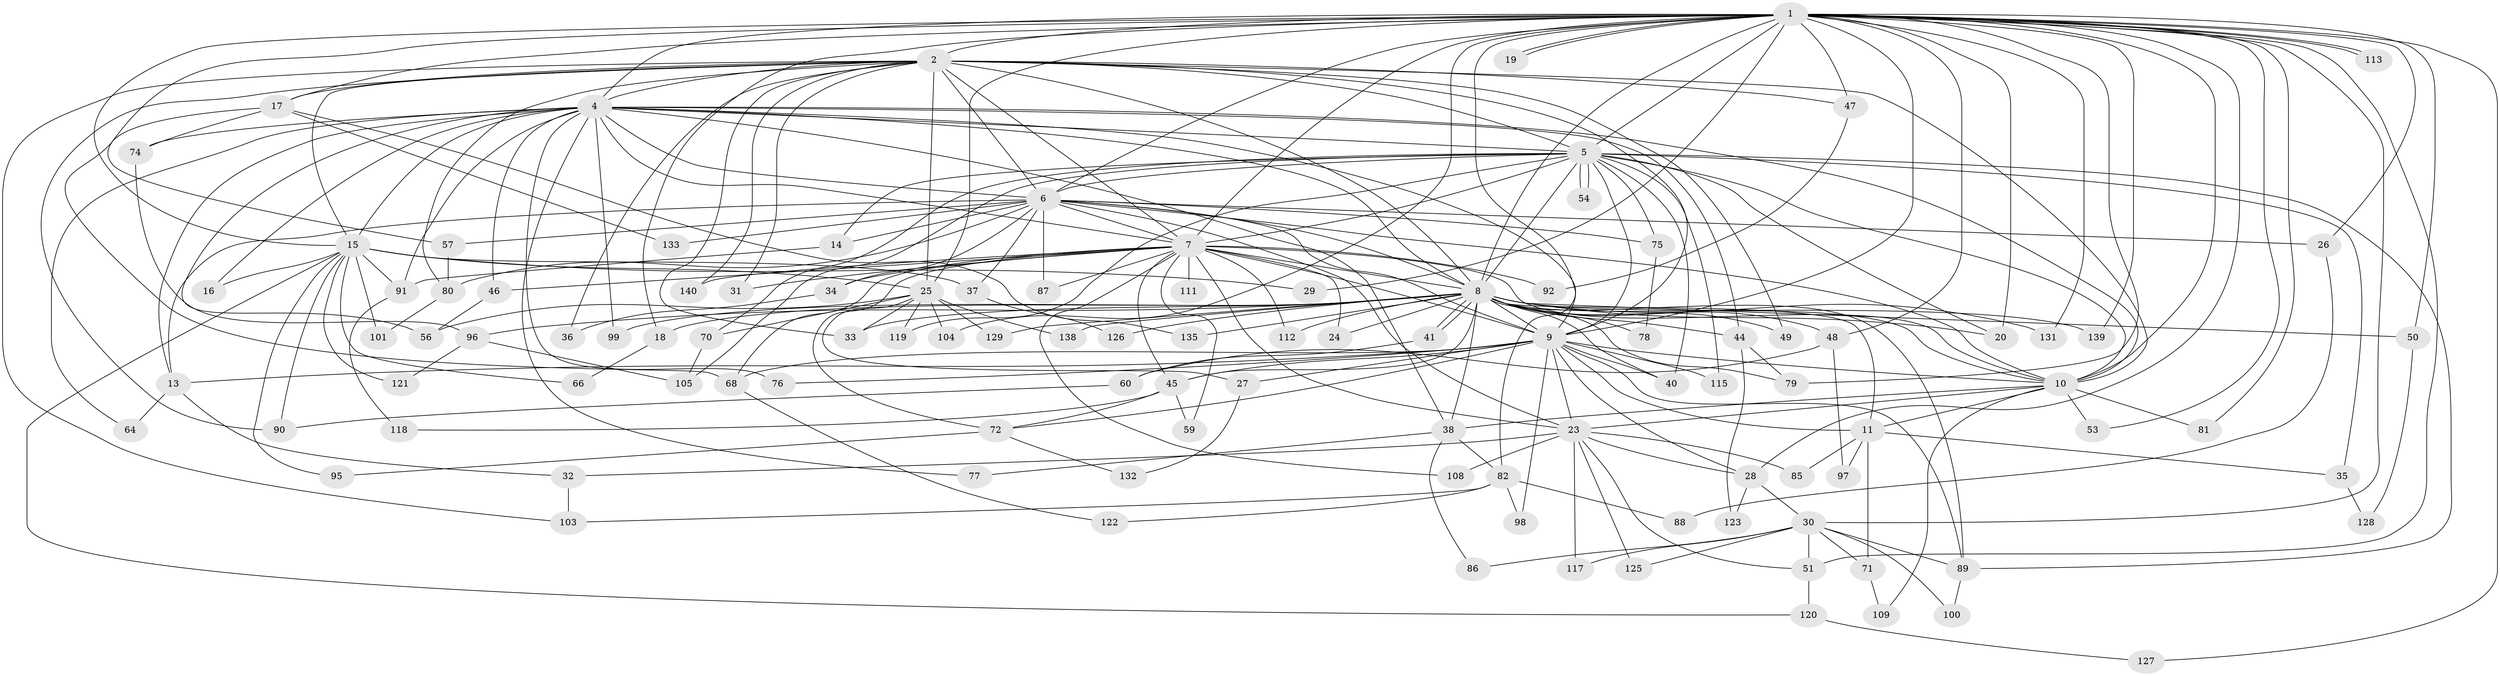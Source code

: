 // original degree distribution, {32: 0.0070921985815602835, 21: 0.014184397163120567, 14: 0.0070921985815602835, 24: 0.0070921985815602835, 19: 0.014184397163120567, 34: 0.0070921985815602835, 22: 0.0070921985815602835, 18: 0.0070921985815602835, 5: 0.06382978723404255, 4: 0.07801418439716312, 3: 0.24822695035460993, 12: 0.0070921985815602835, 2: 0.49645390070921985, 9: 0.02127659574468085, 11: 0.0070921985815602835, 6: 0.0070921985815602835}
// Generated by graph-tools (version 1.1) at 2025/10/02/27/25 16:10:57]
// undirected, 108 vertices, 257 edges
graph export_dot {
graph [start="1"]
  node [color=gray90,style=filled];
  1 [super="+3"];
  2 [super="+12"];
  4 [super="+130"];
  5 [super="+69"];
  6 [super="+83"];
  7 [super="+21"];
  8 [super="+62"];
  9 [super="+93"];
  10 [super="+73"];
  11 [super="+22"];
  13 [super="+116"];
  14;
  15 [super="+61"];
  16;
  17 [super="+55"];
  18;
  19;
  20 [super="+65"];
  23 [super="+42"];
  24;
  25 [super="+39"];
  26;
  27;
  28 [super="+52"];
  29;
  30 [super="+94"];
  31;
  32 [super="+107"];
  33 [super="+58"];
  34;
  35;
  36;
  37;
  38 [super="+43"];
  40 [super="+124"];
  41;
  44;
  45 [super="+63"];
  46 [super="+136"];
  47;
  48;
  49 [super="+106"];
  50;
  51 [super="+67"];
  53;
  54;
  56;
  57;
  59;
  60;
  64;
  66;
  68 [super="+84"];
  70;
  71;
  72 [super="+102"];
  74;
  75;
  76;
  77;
  78;
  79 [super="+137"];
  80 [super="+110"];
  81;
  82;
  85;
  86;
  87;
  88;
  89;
  90 [super="+134"];
  91 [super="+141"];
  92;
  95;
  96;
  97;
  98;
  99;
  100;
  101;
  103;
  104;
  105 [super="+114"];
  108;
  109;
  111;
  112;
  113;
  115;
  117;
  118;
  119;
  120;
  121;
  122;
  123;
  125;
  126;
  127;
  128;
  129;
  131;
  132;
  133;
  135;
  138;
  139;
  140;
  1 -- 2 [weight=3];
  1 -- 4 [weight=2];
  1 -- 5 [weight=2];
  1 -- 6 [weight=2];
  1 -- 7 [weight=2];
  1 -- 8 [weight=2];
  1 -- 9 [weight=2];
  1 -- 10 [weight=2];
  1 -- 17 [weight=2];
  1 -- 18;
  1 -- 19;
  1 -- 19;
  1 -- 20;
  1 -- 28;
  1 -- 29;
  1 -- 30;
  1 -- 47;
  1 -- 48;
  1 -- 50;
  1 -- 53;
  1 -- 57;
  1 -- 81;
  1 -- 104;
  1 -- 113;
  1 -- 113;
  1 -- 127;
  1 -- 131;
  1 -- 15;
  1 -- 139;
  1 -- 82;
  1 -- 51;
  1 -- 25;
  1 -- 26;
  1 -- 79;
  2 -- 4;
  2 -- 5;
  2 -- 6;
  2 -- 7;
  2 -- 8 [weight=2];
  2 -- 9;
  2 -- 10;
  2 -- 15;
  2 -- 17;
  2 -- 25;
  2 -- 31;
  2 -- 33;
  2 -- 36;
  2 -- 47;
  2 -- 49;
  2 -- 90;
  2 -- 140;
  2 -- 80;
  2 -- 103;
  4 -- 5 [weight=2];
  4 -- 6;
  4 -- 7;
  4 -- 8;
  4 -- 9;
  4 -- 10 [weight=2];
  4 -- 13;
  4 -- 15;
  4 -- 16;
  4 -- 38;
  4 -- 44;
  4 -- 46;
  4 -- 56;
  4 -- 64;
  4 -- 74;
  4 -- 76;
  4 -- 77;
  4 -- 99;
  4 -- 91;
  5 -- 6;
  5 -- 7;
  5 -- 8;
  5 -- 9;
  5 -- 10;
  5 -- 14;
  5 -- 35;
  5 -- 40;
  5 -- 54;
  5 -- 54;
  5 -- 75;
  5 -- 89;
  5 -- 105;
  5 -- 115;
  5 -- 119;
  5 -- 70;
  5 -- 20;
  6 -- 7;
  6 -- 8;
  6 -- 9;
  6 -- 10;
  6 -- 14;
  6 -- 26;
  6 -- 34;
  6 -- 37;
  6 -- 57;
  6 -- 75;
  6 -- 87;
  6 -- 133;
  6 -- 80;
  6 -- 23;
  6 -- 13;
  7 -- 8;
  7 -- 9 [weight=2];
  7 -- 10;
  7 -- 24;
  7 -- 31;
  7 -- 46;
  7 -- 59;
  7 -- 87;
  7 -- 92;
  7 -- 111 [weight=2];
  7 -- 140;
  7 -- 68;
  7 -- 34;
  7 -- 72;
  7 -- 108;
  7 -- 45;
  7 -- 112;
  7 -- 23;
  8 -- 9;
  8 -- 10;
  8 -- 11;
  8 -- 18;
  8 -- 20;
  8 -- 24;
  8 -- 38;
  8 -- 40;
  8 -- 41;
  8 -- 41;
  8 -- 44;
  8 -- 45;
  8 -- 48;
  8 -- 49 [weight=2];
  8 -- 50;
  8 -- 78;
  8 -- 79;
  8 -- 89;
  8 -- 96;
  8 -- 99;
  8 -- 112;
  8 -- 131;
  8 -- 135;
  8 -- 138;
  8 -- 139;
  8 -- 129;
  8 -- 126;
  8 -- 33;
  9 -- 10;
  9 -- 11;
  9 -- 13;
  9 -- 23;
  9 -- 27;
  9 -- 68;
  9 -- 72;
  9 -- 76;
  9 -- 98;
  9 -- 115;
  9 -- 28;
  9 -- 45;
  9 -- 89;
  9 -- 40;
  10 -- 23;
  10 -- 53;
  10 -- 81;
  10 -- 109;
  10 -- 11;
  10 -- 38;
  11 -- 71;
  11 -- 85;
  11 -- 97;
  11 -- 35;
  13 -- 32;
  13 -- 64;
  14 -- 91;
  15 -- 16;
  15 -- 29;
  15 -- 37;
  15 -- 66;
  15 -- 91;
  15 -- 101;
  15 -- 120;
  15 -- 121;
  15 -- 95;
  15 -- 90;
  15 -- 25;
  17 -- 74;
  17 -- 135;
  17 -- 68;
  17 -- 133;
  18 -- 66;
  23 -- 28;
  23 -- 32;
  23 -- 51;
  23 -- 85;
  23 -- 108;
  23 -- 117;
  23 -- 125;
  25 -- 27;
  25 -- 33;
  25 -- 70;
  25 -- 104;
  25 -- 119;
  25 -- 129;
  25 -- 56;
  25 -- 138;
  26 -- 88;
  27 -- 132;
  28 -- 30;
  28 -- 123;
  30 -- 71;
  30 -- 86;
  30 -- 100;
  30 -- 117;
  30 -- 125;
  30 -- 51;
  30 -- 89;
  32 -- 103;
  34 -- 36;
  35 -- 128;
  37 -- 126;
  38 -- 82;
  38 -- 86;
  38 -- 77;
  41 -- 60;
  44 -- 79;
  44 -- 123;
  45 -- 59;
  45 -- 118;
  45 -- 72;
  46 -- 56;
  47 -- 92;
  48 -- 60;
  48 -- 97;
  50 -- 128;
  51 -- 120;
  57 -- 80;
  60 -- 90;
  68 -- 122;
  70 -- 105;
  71 -- 109;
  72 -- 95;
  72 -- 132;
  74 -- 96;
  75 -- 78;
  80 -- 101;
  82 -- 88;
  82 -- 98;
  82 -- 103;
  82 -- 122;
  89 -- 100;
  91 -- 118;
  96 -- 121;
  96 -- 105;
  120 -- 127;
}
